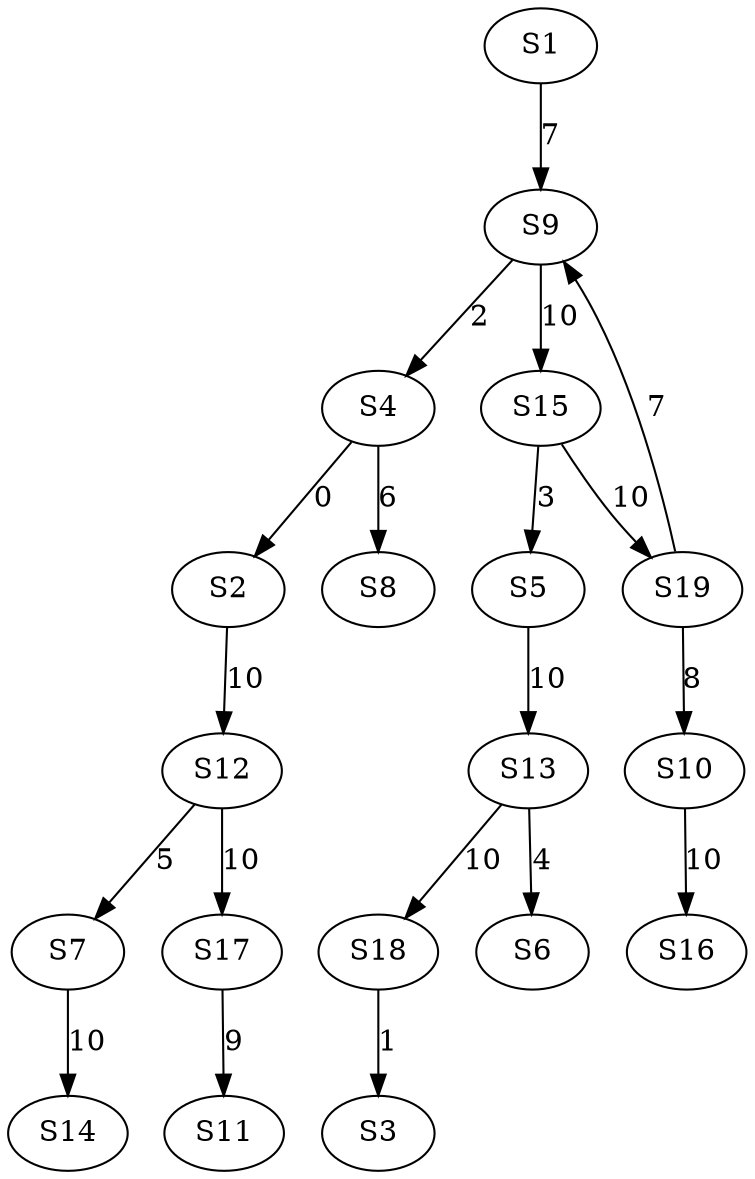 strict digraph {
	S4 -> S2 [ label = 0 ];
	S18 -> S3 [ label = 1 ];
	S9 -> S4 [ label = 2 ];
	S15 -> S5 [ label = 3 ];
	S13 -> S6 [ label = 4 ];
	S12 -> S7 [ label = 5 ];
	S4 -> S8 [ label = 6 ];
	S19 -> S9 [ label = 7 ];
	S19 -> S10 [ label = 8 ];
	S17 -> S11 [ label = 9 ];
	S2 -> S12 [ label = 10 ];
	S5 -> S13 [ label = 10 ];
	S7 -> S14 [ label = 10 ];
	S9 -> S15 [ label = 10 ];
	S10 -> S16 [ label = 10 ];
	S12 -> S17 [ label = 10 ];
	S13 -> S18 [ label = 10 ];
	S15 -> S19 [ label = 10 ];
	S1 -> S9 [ label = 7 ];
}